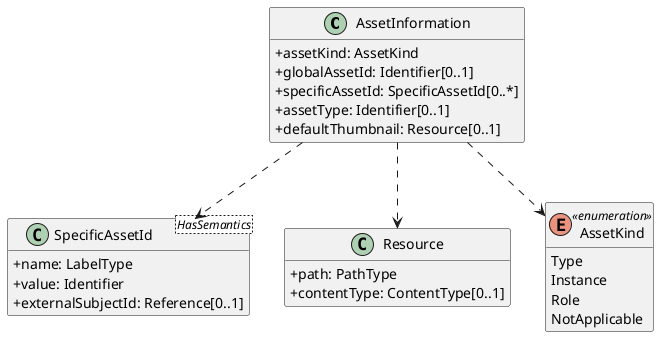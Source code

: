 @startuml
skinparam classAttributeIconSize 0
hide methods

class AssetInformation {
  +assetKind: AssetKind 
  +globalAssetId: Identifier[0..1] 
  +specificAssetId: SpecificAssetId[0..*] 
  +assetType: Identifier[0..1] 
  +defaultThumbnail: Resource[0..1] 
}
class SpecificAssetId<HasSemantics> {
  +name: LabelType 
  +value: Identifier 
  +externalSubjectId: Reference[0..1] 
}
class Resource {
  +path: PathType 
  +contentType: ContentType[0..1] 
}
enum AssetKind <<enumeration>> {
  Type
  Instance
  Role
  NotApplicable
}
AssetInformation ..> AssetKind
AssetInformation ..> SpecificAssetId
AssetInformation ..> Resource
@enduml